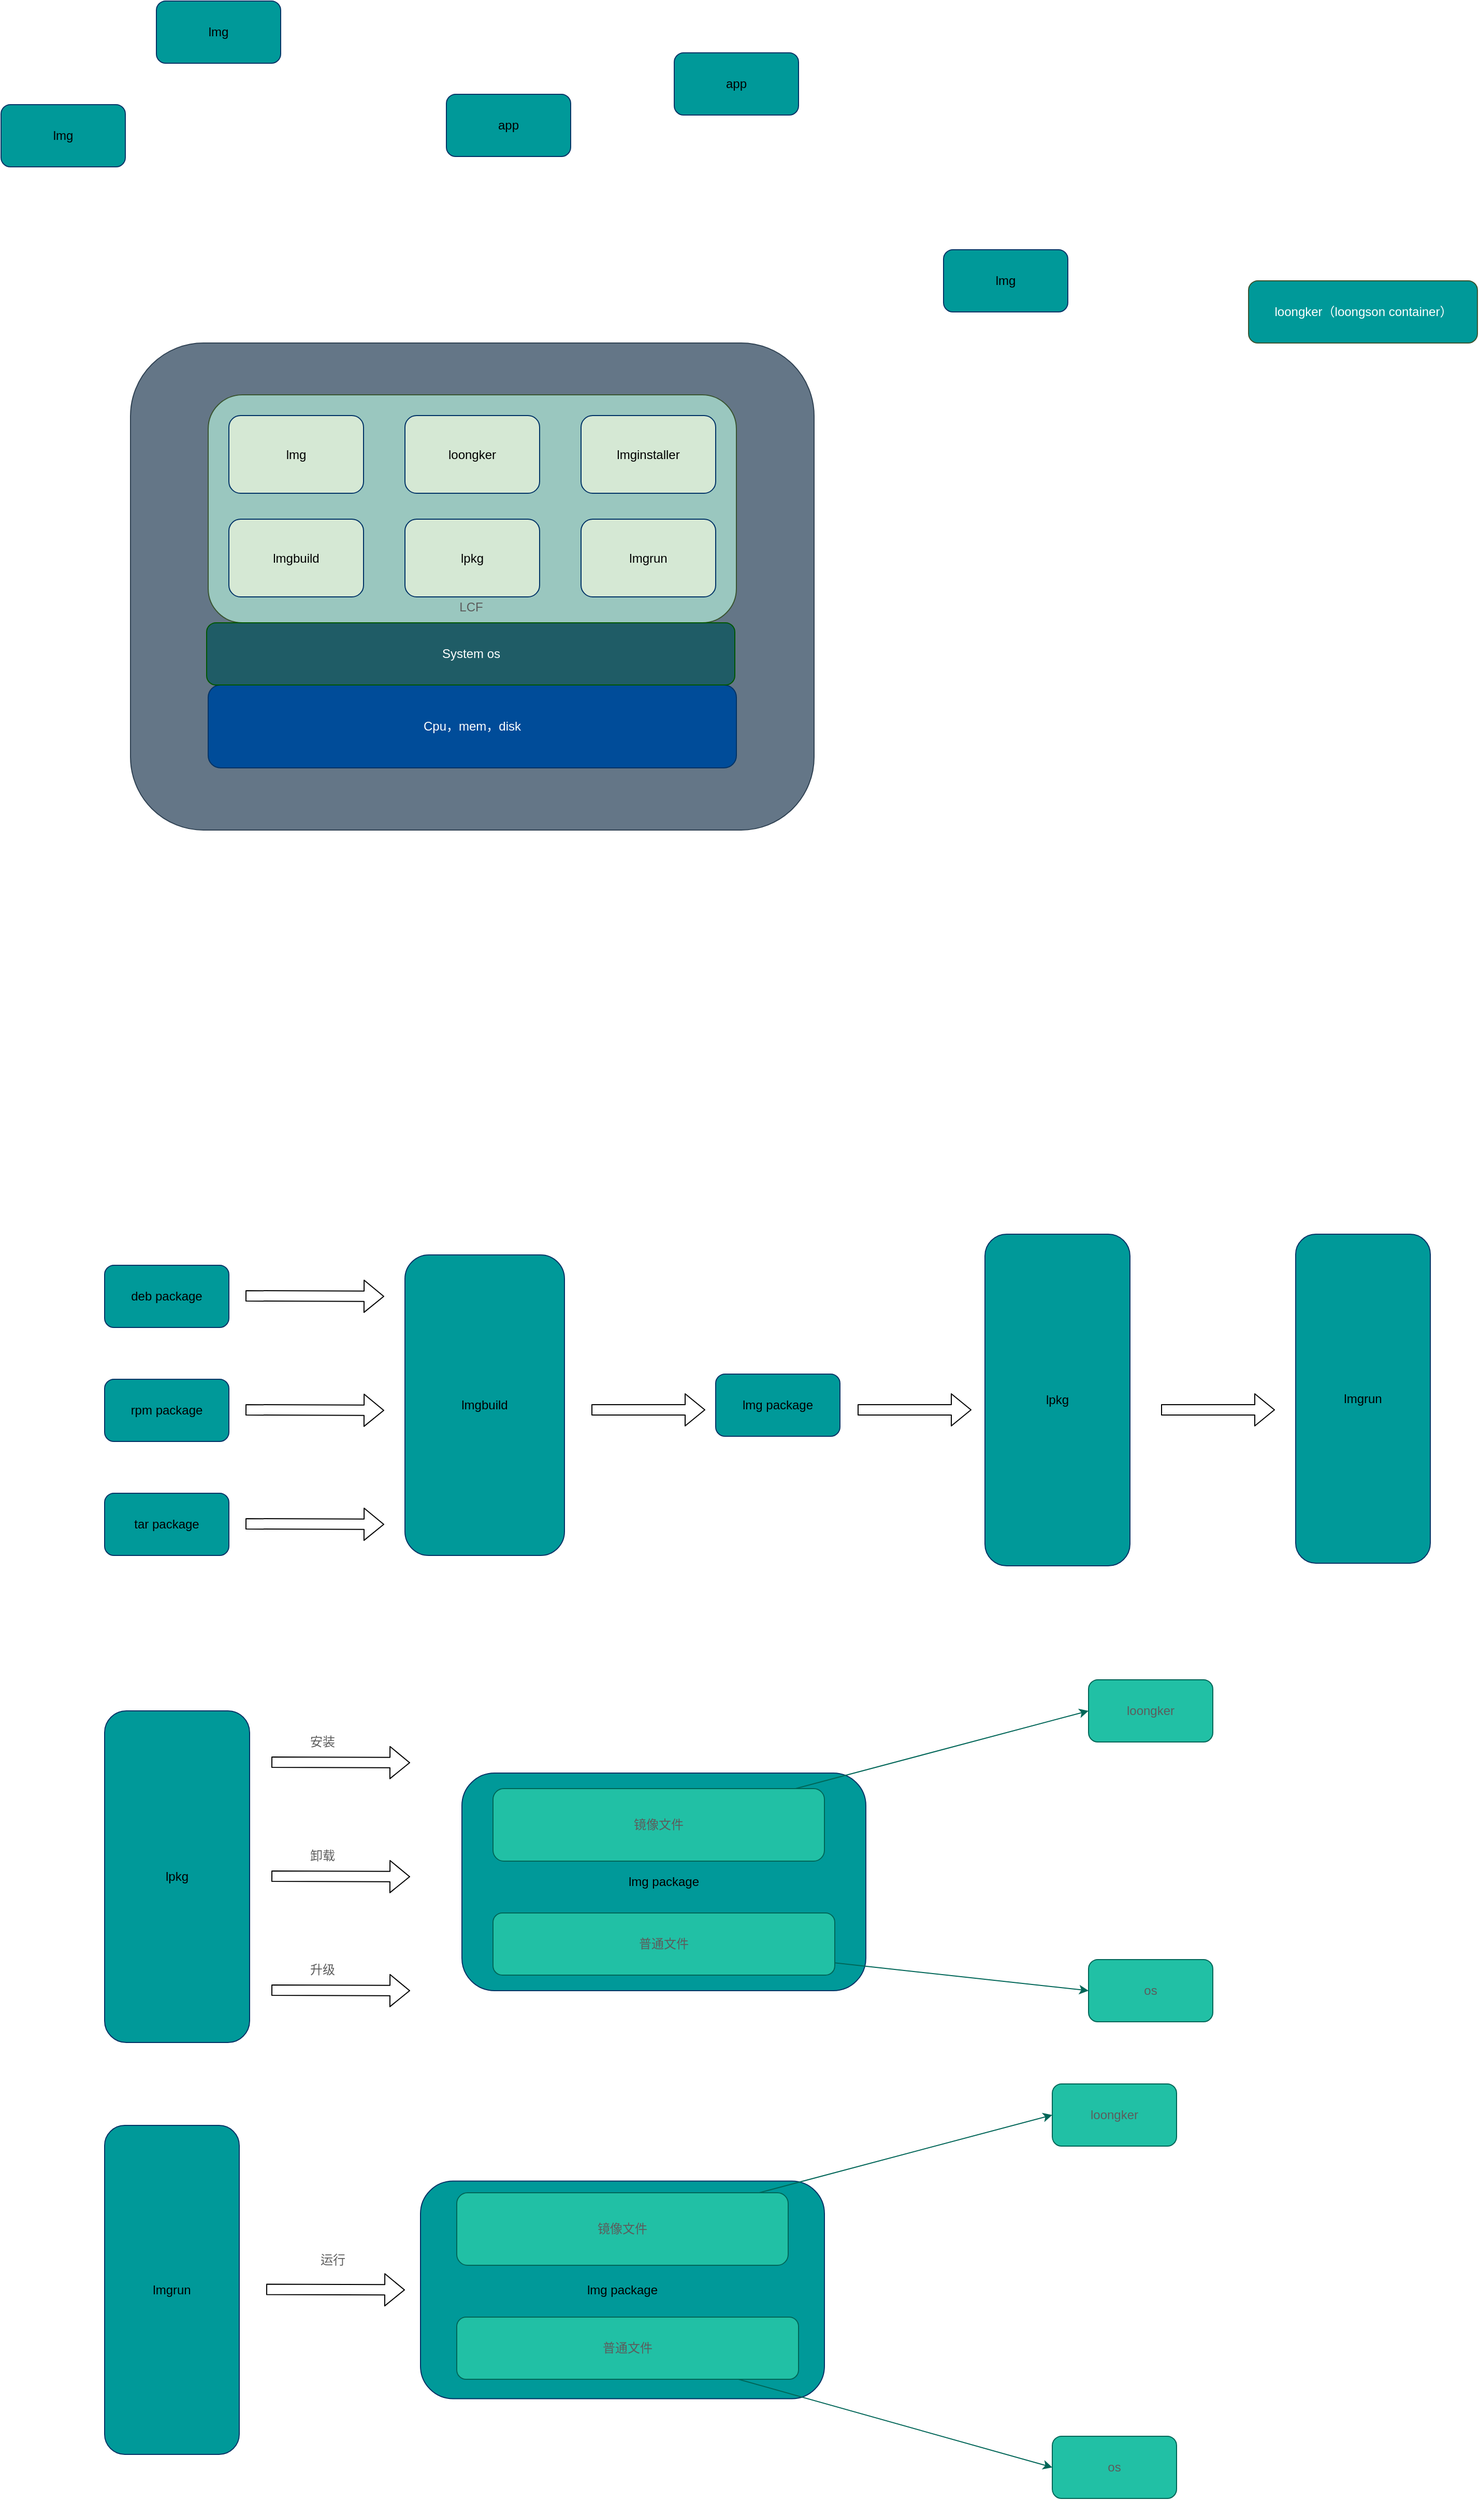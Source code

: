 <mxfile version="18.0.6" type="github">
  <diagram id="aV5w22nhNH_Wzgc8BO7l" name="Page-1">
    <mxGraphModel dx="1902" dy="936" grid="1" gridSize="10" guides="1" tooltips="1" connect="1" arrows="1" fold="1" page="1" pageScale="1" pageWidth="827" pageHeight="1169" math="0" shadow="0">
      <root>
        <mxCell id="0" />
        <mxCell id="1" parent="0" />
        <mxCell id="MgCIcN8HCtVji7_G_k5s-110" value="" style="rounded=1;whiteSpace=wrap;html=1;strokeColor=#314354;fillColor=#647687;fontColor=#ffffff;" vertex="1" parent="1">
          <mxGeometry x="125" y="360" width="660" height="470" as="geometry" />
        </mxCell>
        <mxCell id="MgCIcN8HCtVji7_G_k5s-99" value="lmg package" style="rounded=1;whiteSpace=wrap;html=1;strokeColor=#003366;fillColor=#009999;" vertex="1" parent="1">
          <mxGeometry x="405" y="2133.75" width="390" height="210" as="geometry" />
        </mxCell>
        <mxCell id="MgCIcN8HCtVji7_G_k5s-52" value="" style="rounded=1;whiteSpace=wrap;html=1;strokeColor=#3A5431;fillColor=#9AC7BF;fontColor=#ffffff;" vertex="1" parent="1">
          <mxGeometry x="200" y="410" width="510" height="220" as="geometry" />
        </mxCell>
        <mxCell id="MgCIcN8HCtVji7_G_k5s-2" value="Cpu，mem，disk" style="rounded=1;whiteSpace=wrap;html=1;fillColor=#004C99;strokeColor=#003366;fontColor=#ffffff;" vertex="1" parent="1">
          <mxGeometry x="200" y="690" width="510" height="80" as="geometry" />
        </mxCell>
        <mxCell id="MgCIcN8HCtVji7_G_k5s-3" value="System os" style="rounded=1;whiteSpace=wrap;html=1;fillColor=#1F5C66;strokeColor=#005700;fontColor=#ffffff;" vertex="1" parent="1">
          <mxGeometry x="198.5" y="630" width="510" height="60" as="geometry" />
        </mxCell>
        <mxCell id="MgCIcN8HCtVji7_G_k5s-7" value="loongker（loongson container）" style="rounded=1;whiteSpace=wrap;html=1;fillColor=#009999;strokeColor=#3A5431;fontColor=#ffffff;" vertex="1" parent="1">
          <mxGeometry x="1204.5" y="300" width="221" height="60" as="geometry" />
        </mxCell>
        <mxCell id="MgCIcN8HCtVji7_G_k5s-45" value="lmg" style="rounded=1;whiteSpace=wrap;html=1;strokeColor=#003366;fillColor=#009999;" vertex="1" parent="1">
          <mxGeometry x="150" y="30" width="120" height="60" as="geometry" />
        </mxCell>
        <mxCell id="MgCIcN8HCtVji7_G_k5s-46" value="app" style="rounded=1;whiteSpace=wrap;html=1;strokeColor=#003366;fillColor=#009999;" vertex="1" parent="1">
          <mxGeometry x="430" y="120" width="120" height="60" as="geometry" />
        </mxCell>
        <mxCell id="MgCIcN8HCtVji7_G_k5s-47" value="app" style="rounded=1;whiteSpace=wrap;html=1;strokeColor=#003366;fillColor=#009999;" vertex="1" parent="1">
          <mxGeometry x="650" y="80" width="120" height="60" as="geometry" />
        </mxCell>
        <mxCell id="MgCIcN8HCtVji7_G_k5s-53" value="lmg" style="rounded=1;whiteSpace=wrap;html=1;strokeColor=#003366;fillColor=#009999;" vertex="1" parent="1">
          <mxGeometry x="910" y="270" width="120" height="60" as="geometry" />
        </mxCell>
        <mxCell id="MgCIcN8HCtVji7_G_k5s-55" value="lmg" style="rounded=1;whiteSpace=wrap;html=1;strokeColor=#003366;fillColor=#009999;" vertex="1" parent="1">
          <mxGeometry y="130" width="120" height="60" as="geometry" />
        </mxCell>
        <mxCell id="MgCIcN8HCtVji7_G_k5s-56" value="lmg package" style="rounded=1;whiteSpace=wrap;html=1;strokeColor=#003366;fillColor=#009999;" vertex="1" parent="1">
          <mxGeometry x="690" y="1355" width="120" height="60" as="geometry" />
        </mxCell>
        <mxCell id="MgCIcN8HCtVji7_G_k5s-57" value="lmgbuild" style="rounded=1;whiteSpace=wrap;html=1;strokeColor=#003366;fillColor=#009999;" vertex="1" parent="1">
          <mxGeometry x="390" y="1240" width="154" height="290" as="geometry" />
        </mxCell>
        <mxCell id="MgCIcN8HCtVji7_G_k5s-58" value="lmgrun" style="rounded=1;whiteSpace=wrap;html=1;strokeColor=#003366;fillColor=#009999;" vertex="1" parent="1">
          <mxGeometry x="1250" y="1220" width="130" height="317.5" as="geometry" />
        </mxCell>
        <mxCell id="MgCIcN8HCtVji7_G_k5s-59" value="lpkg" style="rounded=1;whiteSpace=wrap;html=1;strokeColor=#003366;fillColor=#009999;" vertex="1" parent="1">
          <mxGeometry x="950" y="1220" width="140" height="320" as="geometry" />
        </mxCell>
        <mxCell id="MgCIcN8HCtVji7_G_k5s-60" value="deb package" style="rounded=1;whiteSpace=wrap;html=1;strokeColor=#003366;fillColor=#009999;" vertex="1" parent="1">
          <mxGeometry x="100" y="1250" width="120" height="60" as="geometry" />
        </mxCell>
        <mxCell id="MgCIcN8HCtVji7_G_k5s-61" value="rpm package" style="rounded=1;whiteSpace=wrap;html=1;strokeColor=#003366;fillColor=#009999;" vertex="1" parent="1">
          <mxGeometry x="100" y="1360" width="120" height="60" as="geometry" />
        </mxCell>
        <mxCell id="MgCIcN8HCtVji7_G_k5s-62" value="tar package" style="rounded=1;whiteSpace=wrap;html=1;strokeColor=#003366;fillColor=#009999;" vertex="1" parent="1">
          <mxGeometry x="100" y="1470" width="120" height="60" as="geometry" />
        </mxCell>
        <mxCell id="MgCIcN8HCtVji7_G_k5s-64" value="" style="shape=flexArrow;endArrow=classic;html=1;rounded=1;curved=1;" edge="1" parent="1">
          <mxGeometry width="50" height="50" relative="1" as="geometry">
            <mxPoint x="236" y="1499.5" as="sourcePoint" />
            <mxPoint x="370" y="1500" as="targetPoint" />
          </mxGeometry>
        </mxCell>
        <mxCell id="MgCIcN8HCtVji7_G_k5s-65" value="" style="shape=flexArrow;endArrow=classic;html=1;rounded=1;curved=1;" edge="1" parent="1">
          <mxGeometry width="50" height="50" relative="1" as="geometry">
            <mxPoint x="236" y="1279.5" as="sourcePoint" />
            <mxPoint x="370" y="1280" as="targetPoint" />
          </mxGeometry>
        </mxCell>
        <mxCell id="MgCIcN8HCtVji7_G_k5s-66" value="" style="shape=flexArrow;endArrow=classic;html=1;rounded=1;curved=1;" edge="1" parent="1">
          <mxGeometry width="50" height="50" relative="1" as="geometry">
            <mxPoint x="236" y="1389.5" as="sourcePoint" />
            <mxPoint x="370" y="1390" as="targetPoint" />
          </mxGeometry>
        </mxCell>
        <mxCell id="MgCIcN8HCtVji7_G_k5s-67" value="" style="shape=flexArrow;endArrow=classic;html=1;rounded=1;fontColor=#5C5C5C;curved=1;" edge="1" parent="1">
          <mxGeometry width="50" height="50" relative="1" as="geometry">
            <mxPoint x="570" y="1389.5" as="sourcePoint" />
            <mxPoint x="680" y="1389.5" as="targetPoint" />
          </mxGeometry>
        </mxCell>
        <mxCell id="MgCIcN8HCtVji7_G_k5s-69" value="" style="shape=flexArrow;endArrow=classic;html=1;rounded=1;fontColor=#5C5C5C;curved=1;" edge="1" parent="1">
          <mxGeometry width="50" height="50" relative="1" as="geometry">
            <mxPoint x="827" y="1389.5" as="sourcePoint" />
            <mxPoint x="937" y="1389.5" as="targetPoint" />
          </mxGeometry>
        </mxCell>
        <mxCell id="MgCIcN8HCtVji7_G_k5s-70" value="" style="shape=flexArrow;endArrow=classic;html=1;rounded=1;fontColor=#5C5C5C;curved=1;" edge="1" parent="1">
          <mxGeometry width="50" height="50" relative="1" as="geometry">
            <mxPoint x="1120" y="1389.5" as="sourcePoint" />
            <mxPoint x="1230" y="1389.5" as="targetPoint" />
          </mxGeometry>
        </mxCell>
        <mxCell id="MgCIcN8HCtVji7_G_k5s-71" value="loongker" style="rounded=1;whiteSpace=wrap;html=1;strokeColor=#003366;fillColor=#D5E8D4;" vertex="1" parent="1">
          <mxGeometry x="390" y="430" width="130" height="75" as="geometry" />
        </mxCell>
        <mxCell id="MgCIcN8HCtVji7_G_k5s-73" value="lpkg" style="rounded=1;whiteSpace=wrap;html=1;strokeColor=#003366;fillColor=#009999;" vertex="1" parent="1">
          <mxGeometry x="100" y="1680" width="140" height="320" as="geometry" />
        </mxCell>
        <mxCell id="MgCIcN8HCtVji7_G_k5s-75" value="" style="shape=flexArrow;endArrow=classic;html=1;rounded=1;curved=1;" edge="1" parent="1">
          <mxGeometry width="50" height="50" relative="1" as="geometry">
            <mxPoint x="261" y="1949.5" as="sourcePoint" />
            <mxPoint x="395" y="1950" as="targetPoint" />
          </mxGeometry>
        </mxCell>
        <mxCell id="MgCIcN8HCtVji7_G_k5s-76" value="" style="shape=flexArrow;endArrow=classic;html=1;rounded=1;curved=1;" edge="1" parent="1">
          <mxGeometry width="50" height="50" relative="1" as="geometry">
            <mxPoint x="261" y="1729.5" as="sourcePoint" />
            <mxPoint x="395" y="1730" as="targetPoint" />
          </mxGeometry>
        </mxCell>
        <mxCell id="MgCIcN8HCtVji7_G_k5s-77" value="" style="shape=flexArrow;endArrow=classic;html=1;rounded=1;curved=1;" edge="1" parent="1">
          <mxGeometry width="50" height="50" relative="1" as="geometry">
            <mxPoint x="261" y="1839.5" as="sourcePoint" />
            <mxPoint x="395" y="1840" as="targetPoint" />
          </mxGeometry>
        </mxCell>
        <mxCell id="MgCIcN8HCtVji7_G_k5s-78" value="安装" style="text;html=1;align=center;verticalAlign=middle;resizable=0;points=[];autosize=1;strokeColor=none;fillColor=none;fontColor=#5C5C5C;rounded=1;" vertex="1" parent="1">
          <mxGeometry x="290" y="1700" width="40" height="20" as="geometry" />
        </mxCell>
        <mxCell id="MgCIcN8HCtVji7_G_k5s-79" value="卸载" style="text;html=1;align=center;verticalAlign=middle;resizable=0;points=[];autosize=1;strokeColor=none;fillColor=none;fontColor=#5C5C5C;rounded=1;" vertex="1" parent="1">
          <mxGeometry x="290" y="1810" width="40" height="20" as="geometry" />
        </mxCell>
        <mxCell id="MgCIcN8HCtVji7_G_k5s-80" value="升级" style="text;html=1;align=center;verticalAlign=middle;resizable=0;points=[];autosize=1;strokeColor=none;fillColor=none;fontColor=#5C5C5C;rounded=1;" vertex="1" parent="1">
          <mxGeometry x="290" y="1920" width="40" height="20" as="geometry" />
        </mxCell>
        <mxCell id="MgCIcN8HCtVji7_G_k5s-82" value="lmgrun" style="rounded=1;whiteSpace=wrap;html=1;strokeColor=#003366;fillColor=#009999;" vertex="1" parent="1">
          <mxGeometry x="100" y="2080" width="130" height="317.5" as="geometry" />
        </mxCell>
        <mxCell id="MgCIcN8HCtVji7_G_k5s-84" value="" style="shape=flexArrow;endArrow=classic;html=1;rounded=1;curved=1;" edge="1" parent="1">
          <mxGeometry width="50" height="50" relative="1" as="geometry">
            <mxPoint x="256" y="2238.25" as="sourcePoint" />
            <mxPoint x="390" y="2238.75" as="targetPoint" />
          </mxGeometry>
        </mxCell>
        <mxCell id="MgCIcN8HCtVji7_G_k5s-85" value="lmg package" style="rounded=1;whiteSpace=wrap;html=1;strokeColor=#003366;fillColor=#009999;" vertex="1" parent="1">
          <mxGeometry x="445" y="1740" width="390" height="210" as="geometry" />
        </mxCell>
        <mxCell id="MgCIcN8HCtVji7_G_k5s-86" value="普通文件" style="rounded=1;whiteSpace=wrap;html=1;fontColor=#5C5C5C;strokeColor=#006658;fillColor=#21C0A5;" vertex="1" parent="1">
          <mxGeometry x="475" y="1875" width="330" height="60" as="geometry" />
        </mxCell>
        <mxCell id="MgCIcN8HCtVji7_G_k5s-87" value="镜像文件" style="rounded=1;whiteSpace=wrap;html=1;fontColor=#5C5C5C;strokeColor=#006658;fillColor=#21C0A5;" vertex="1" parent="1">
          <mxGeometry x="475" y="1755" width="320" height="70" as="geometry" />
        </mxCell>
        <mxCell id="MgCIcN8HCtVji7_G_k5s-89" value="" style="endArrow=classic;html=1;rounded=1;fontColor=#5C5C5C;strokeColor=#006658;fillColor=#21C0A5;curved=1;" edge="1" parent="1" source="MgCIcN8HCtVji7_G_k5s-87">
          <mxGeometry width="50" height="50" relative="1" as="geometry">
            <mxPoint x="1010" y="1810" as="sourcePoint" />
            <mxPoint x="1050" y="1680" as="targetPoint" />
          </mxGeometry>
        </mxCell>
        <mxCell id="MgCIcN8HCtVji7_G_k5s-90" value="" style="endArrow=classic;html=1;rounded=1;fontColor=#5C5C5C;strokeColor=#006658;fillColor=#21C0A5;curved=1;entryX=0;entryY=0.5;entryDx=0;entryDy=0;" edge="1" parent="1" source="MgCIcN8HCtVji7_G_k5s-86" target="MgCIcN8HCtVji7_G_k5s-91">
          <mxGeometry width="50" height="50" relative="1" as="geometry">
            <mxPoint x="1020" y="1960" as="sourcePoint" />
            <mxPoint x="1000" y="2060" as="targetPoint" />
          </mxGeometry>
        </mxCell>
        <mxCell id="MgCIcN8HCtVji7_G_k5s-91" value="os" style="rounded=1;whiteSpace=wrap;html=1;fontColor=#5C5C5C;strokeColor=#006658;fillColor=#21C0A5;" vertex="1" parent="1">
          <mxGeometry x="1050" y="1920" width="120" height="60" as="geometry" />
        </mxCell>
        <mxCell id="MgCIcN8HCtVji7_G_k5s-92" value="loongker" style="rounded=1;whiteSpace=wrap;html=1;fontColor=#5C5C5C;strokeColor=#006658;fillColor=#21C0A5;" vertex="1" parent="1">
          <mxGeometry x="1050" y="1650" width="120" height="60" as="geometry" />
        </mxCell>
        <mxCell id="MgCIcN8HCtVji7_G_k5s-93" value="普通文件" style="rounded=1;whiteSpace=wrap;html=1;fontColor=#5C5C5C;strokeColor=#006658;fillColor=#21C0A5;" vertex="1" parent="1">
          <mxGeometry x="440" y="2265" width="330" height="60" as="geometry" />
        </mxCell>
        <mxCell id="MgCIcN8HCtVji7_G_k5s-94" value="镜像文件" style="rounded=1;whiteSpace=wrap;html=1;fontColor=#5C5C5C;strokeColor=#006658;fillColor=#21C0A5;" vertex="1" parent="1">
          <mxGeometry x="440" y="2145" width="320" height="70" as="geometry" />
        </mxCell>
        <mxCell id="MgCIcN8HCtVji7_G_k5s-95" value="" style="endArrow=classic;html=1;rounded=1;fontColor=#5C5C5C;strokeColor=#006658;fillColor=#21C0A5;curved=1;" edge="1" parent="1" source="MgCIcN8HCtVji7_G_k5s-94">
          <mxGeometry width="50" height="50" relative="1" as="geometry">
            <mxPoint x="975" y="2200" as="sourcePoint" />
            <mxPoint x="1015" y="2070" as="targetPoint" />
          </mxGeometry>
        </mxCell>
        <mxCell id="MgCIcN8HCtVji7_G_k5s-96" value="" style="endArrow=classic;html=1;rounded=1;fontColor=#5C5C5C;strokeColor=#006658;fillColor=#21C0A5;curved=1;entryX=0;entryY=0.5;entryDx=0;entryDy=0;" edge="1" parent="1" source="MgCIcN8HCtVji7_G_k5s-93" target="MgCIcN8HCtVji7_G_k5s-97">
          <mxGeometry width="50" height="50" relative="1" as="geometry">
            <mxPoint x="985" y="2350" as="sourcePoint" />
            <mxPoint x="965" y="2450" as="targetPoint" />
          </mxGeometry>
        </mxCell>
        <mxCell id="MgCIcN8HCtVji7_G_k5s-97" value="os" style="rounded=1;whiteSpace=wrap;html=1;fontColor=#5C5C5C;strokeColor=#006658;fillColor=#21C0A5;" vertex="1" parent="1">
          <mxGeometry x="1015" y="2380" width="120" height="60" as="geometry" />
        </mxCell>
        <mxCell id="MgCIcN8HCtVji7_G_k5s-98" value="loongker" style="rounded=1;whiteSpace=wrap;html=1;fontColor=#5C5C5C;strokeColor=#006658;fillColor=#21C0A5;" vertex="1" parent="1">
          <mxGeometry x="1015" y="2040" width="120" height="60" as="geometry" />
        </mxCell>
        <mxCell id="MgCIcN8HCtVji7_G_k5s-100" value="运行" style="text;html=1;align=center;verticalAlign=middle;resizable=0;points=[];autosize=1;strokeColor=none;fillColor=none;fontColor=#5C5C5C;rounded=1;" vertex="1" parent="1">
          <mxGeometry x="300" y="2200" width="40" height="20" as="geometry" />
        </mxCell>
        <mxCell id="MgCIcN8HCtVji7_G_k5s-101" value="lmg" style="rounded=1;whiteSpace=wrap;html=1;strokeColor=#003366;fillColor=#D5E8D4;" vertex="1" parent="1">
          <mxGeometry x="220" y="430" width="130" height="75" as="geometry" />
        </mxCell>
        <mxCell id="MgCIcN8HCtVji7_G_k5s-102" value="lmgbuild" style="rounded=1;whiteSpace=wrap;html=1;strokeColor=#003366;fillColor=#D5E8D4;" vertex="1" parent="1">
          <mxGeometry x="220" y="530" width="130" height="75" as="geometry" />
        </mxCell>
        <mxCell id="MgCIcN8HCtVji7_G_k5s-103" value="lmgrun" style="rounded=1;whiteSpace=wrap;html=1;strokeColor=#003366;fillColor=#D5E8D4;" vertex="1" parent="1">
          <mxGeometry x="560" y="530" width="130" height="75" as="geometry" />
        </mxCell>
        <mxCell id="MgCIcN8HCtVji7_G_k5s-104" value="lpkg" style="rounded=1;whiteSpace=wrap;html=1;strokeColor=#003366;fillColor=#D5E8D4;" vertex="1" parent="1">
          <mxGeometry x="390" y="530" width="130" height="75" as="geometry" />
        </mxCell>
        <mxCell id="MgCIcN8HCtVji7_G_k5s-105" value="lmginstaller" style="rounded=1;whiteSpace=wrap;html=1;strokeColor=#003366;fillColor=#D5E8D4;" vertex="1" parent="1">
          <mxGeometry x="560" y="430" width="130" height="75" as="geometry" />
        </mxCell>
        <mxCell id="MgCIcN8HCtVji7_G_k5s-106" value="LCF" style="text;html=1;strokeColor=none;fillColor=none;align=center;verticalAlign=middle;whiteSpace=wrap;rounded=1;fontColor=#5C5C5C;" vertex="1" parent="1">
          <mxGeometry x="423.5" y="610" width="60" height="10" as="geometry" />
        </mxCell>
      </root>
    </mxGraphModel>
  </diagram>
</mxfile>
